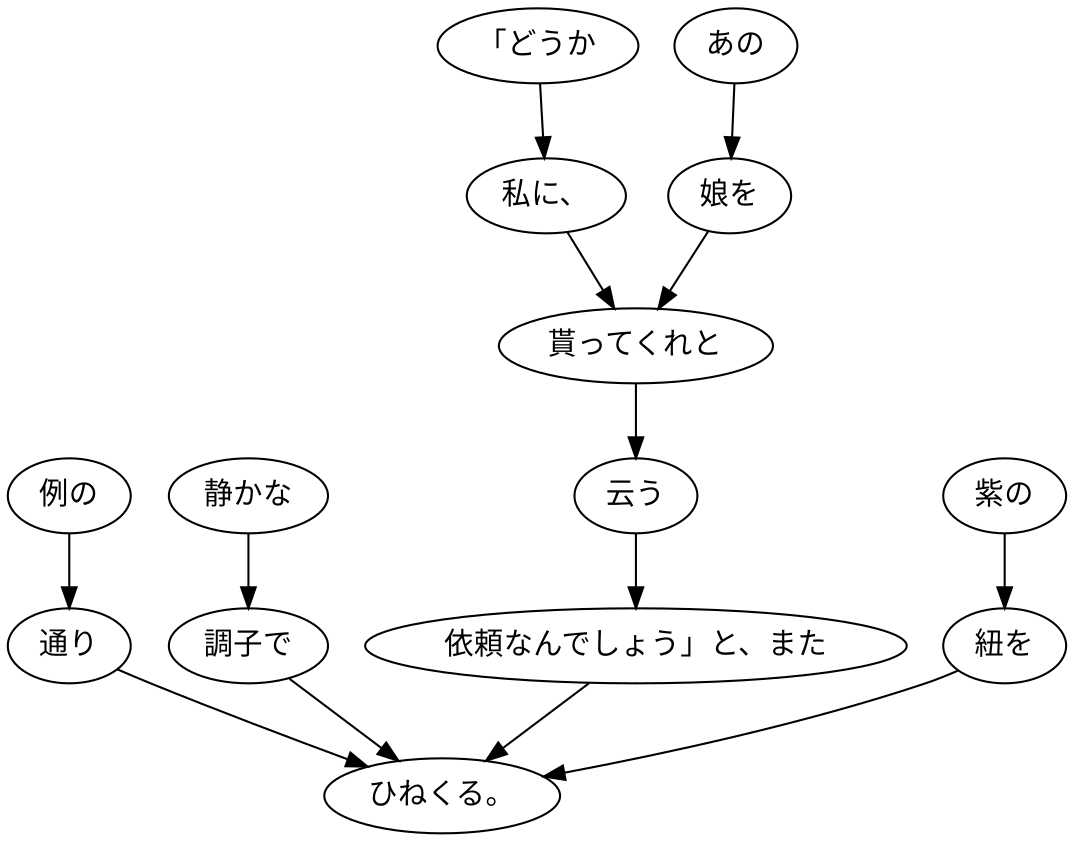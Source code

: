 digraph graph1949 {
	node0 [label="例の"];
	node1 [label="通り"];
	node2 [label="静かな"];
	node3 [label="調子で"];
	node4 [label="「どうか"];
	node5 [label="私に、"];
	node6 [label="あの"];
	node7 [label="娘を"];
	node8 [label="貰ってくれと"];
	node9 [label="云う"];
	node10 [label="依頼なんでしょう」と、また"];
	node11 [label="紫の"];
	node12 [label="紐を"];
	node13 [label="ひねくる。"];
	node0 -> node1;
	node1 -> node13;
	node2 -> node3;
	node3 -> node13;
	node4 -> node5;
	node5 -> node8;
	node6 -> node7;
	node7 -> node8;
	node8 -> node9;
	node9 -> node10;
	node10 -> node13;
	node11 -> node12;
	node12 -> node13;
}
